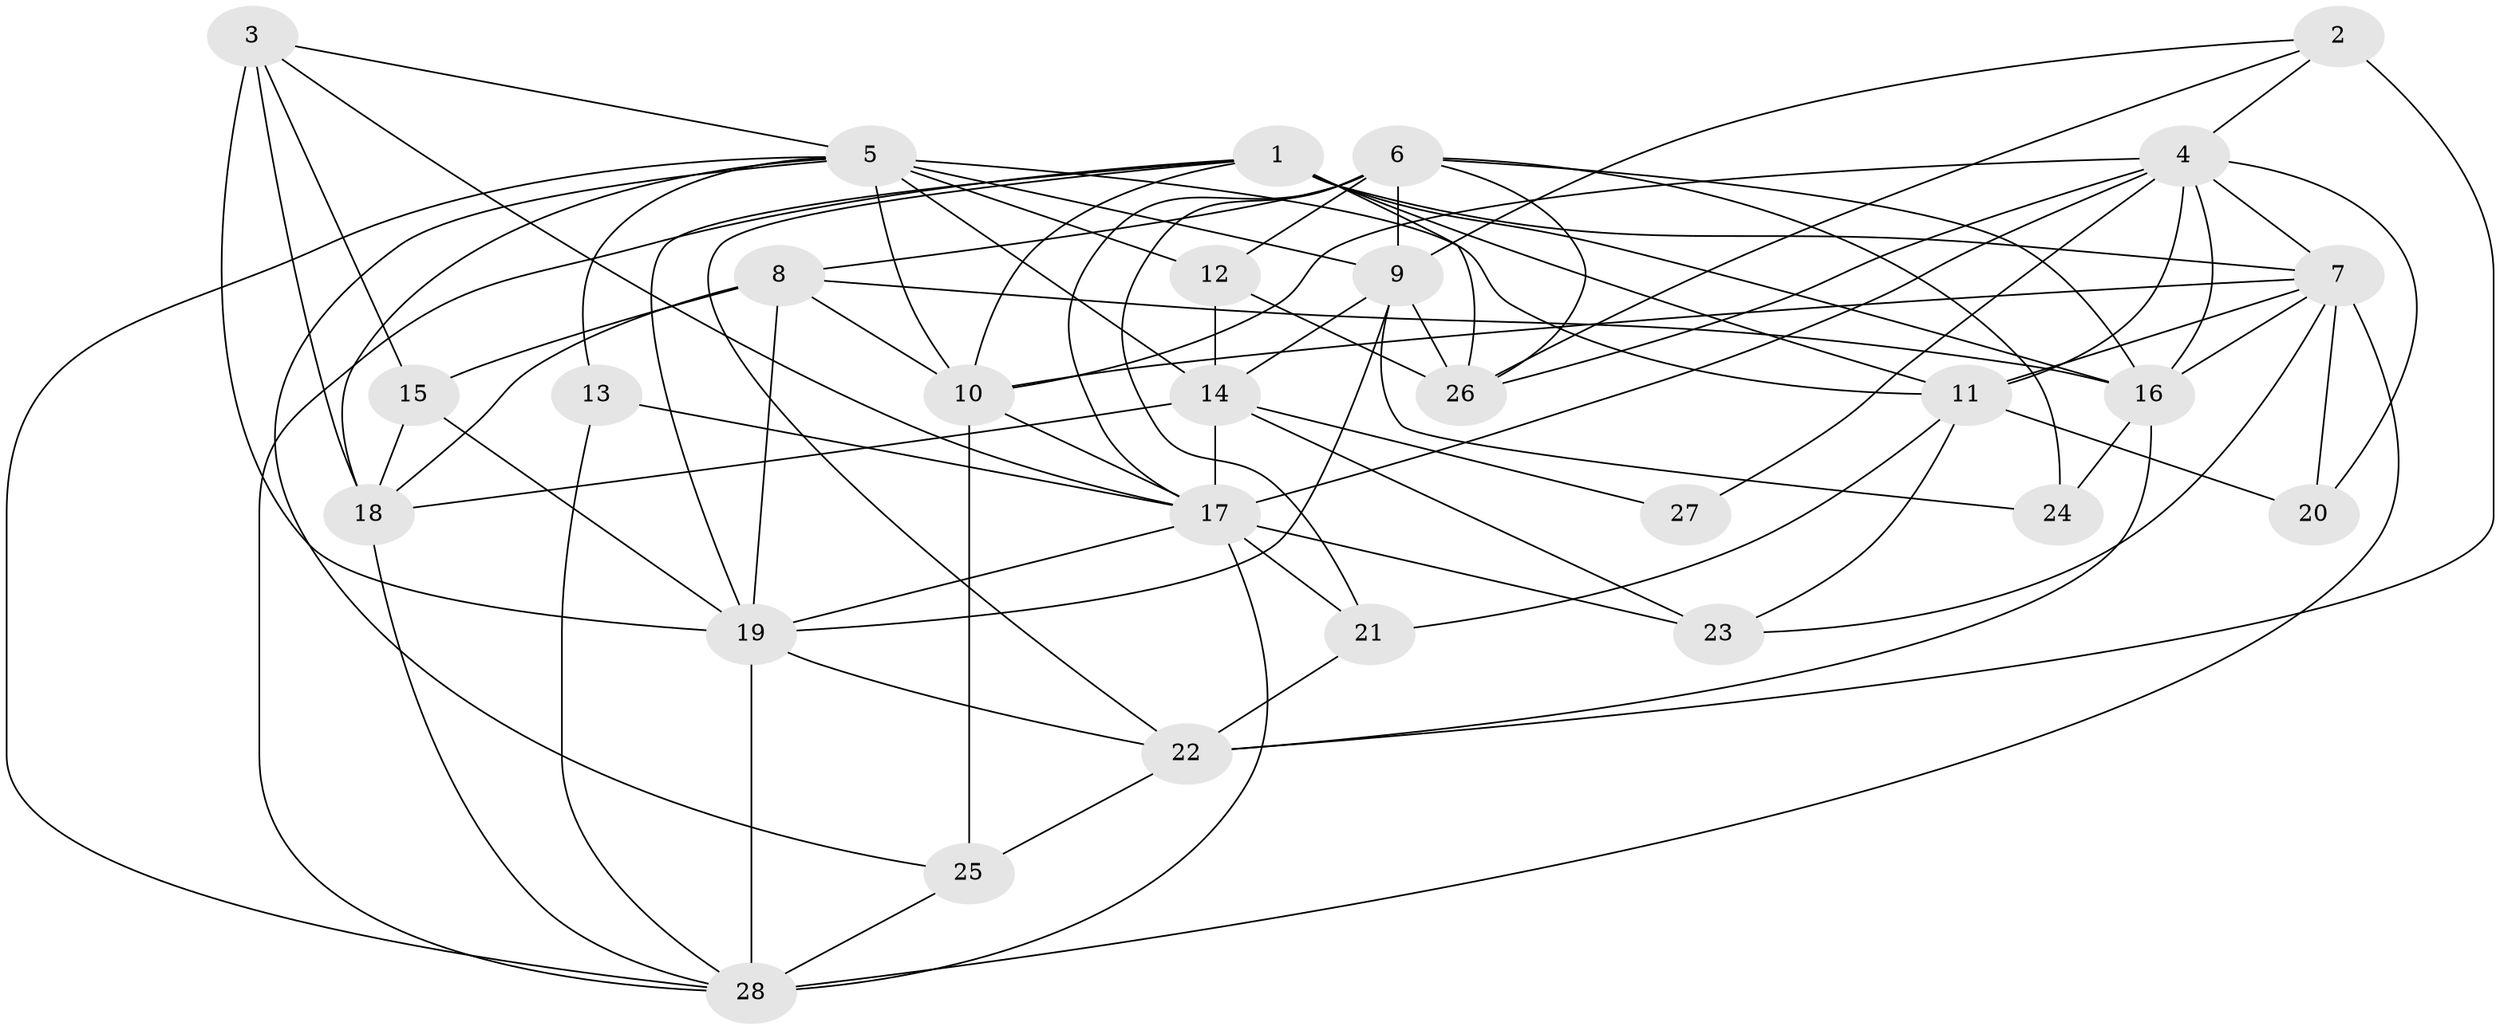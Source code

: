 // original degree distribution, {7: 0.03488372093023256, 3: 0.3372093023255814, 2: 0.11627906976744186, 5: 0.23255813953488372, 6: 0.06976744186046512, 4: 0.18604651162790697, 8: 0.023255813953488372}
// Generated by graph-tools (version 1.1) at 2025/50/03/04/25 22:50:45]
// undirected, 28 vertices, 84 edges
graph export_dot {
  node [color=gray90,style=filled];
  1;
  2;
  3;
  4;
  5;
  6;
  7;
  8;
  9;
  10;
  11;
  12;
  13;
  14;
  15;
  16;
  17;
  18;
  19;
  20;
  21;
  22;
  23;
  24;
  25;
  26;
  27;
  28;
  1 -- 7 [weight=2.0];
  1 -- 10 [weight=1.0];
  1 -- 11 [weight=1.0];
  1 -- 16 [weight=1.0];
  1 -- 19 [weight=1.0];
  1 -- 22 [weight=1.0];
  1 -- 26 [weight=1.0];
  1 -- 28 [weight=1.0];
  2 -- 4 [weight=2.0];
  2 -- 9 [weight=2.0];
  2 -- 22 [weight=5.0];
  2 -- 26 [weight=1.0];
  3 -- 5 [weight=1.0];
  3 -- 15 [weight=1.0];
  3 -- 17 [weight=1.0];
  3 -- 18 [weight=2.0];
  3 -- 19 [weight=1.0];
  4 -- 7 [weight=1.0];
  4 -- 10 [weight=1.0];
  4 -- 11 [weight=1.0];
  4 -- 16 [weight=2.0];
  4 -- 17 [weight=3.0];
  4 -- 20 [weight=1.0];
  4 -- 26 [weight=1.0];
  4 -- 27 [weight=1.0];
  5 -- 9 [weight=1.0];
  5 -- 10 [weight=2.0];
  5 -- 11 [weight=1.0];
  5 -- 12 [weight=4.0];
  5 -- 13 [weight=1.0];
  5 -- 14 [weight=1.0];
  5 -- 18 [weight=2.0];
  5 -- 25 [weight=1.0];
  5 -- 28 [weight=1.0];
  6 -- 8 [weight=1.0];
  6 -- 9 [weight=2.0];
  6 -- 12 [weight=1.0];
  6 -- 16 [weight=1.0];
  6 -- 17 [weight=1.0];
  6 -- 21 [weight=1.0];
  6 -- 24 [weight=1.0];
  6 -- 26 [weight=1.0];
  7 -- 10 [weight=1.0];
  7 -- 11 [weight=1.0];
  7 -- 16 [weight=1.0];
  7 -- 20 [weight=1.0];
  7 -- 23 [weight=1.0];
  7 -- 28 [weight=2.0];
  8 -- 10 [weight=1.0];
  8 -- 15 [weight=1.0];
  8 -- 16 [weight=1.0];
  8 -- 18 [weight=1.0];
  8 -- 19 [weight=2.0];
  9 -- 14 [weight=2.0];
  9 -- 19 [weight=2.0];
  9 -- 24 [weight=1.0];
  9 -- 26 [weight=3.0];
  10 -- 17 [weight=1.0];
  10 -- 25 [weight=2.0];
  11 -- 20 [weight=1.0];
  11 -- 21 [weight=1.0];
  11 -- 23 [weight=1.0];
  12 -- 14 [weight=1.0];
  12 -- 26 [weight=4.0];
  13 -- 17 [weight=1.0];
  13 -- 28 [weight=1.0];
  14 -- 17 [weight=2.0];
  14 -- 18 [weight=1.0];
  14 -- 23 [weight=1.0];
  14 -- 27 [weight=1.0];
  15 -- 18 [weight=1.0];
  15 -- 19 [weight=1.0];
  16 -- 22 [weight=1.0];
  16 -- 24 [weight=1.0];
  17 -- 19 [weight=2.0];
  17 -- 21 [weight=2.0];
  17 -- 23 [weight=1.0];
  17 -- 28 [weight=1.0];
  18 -- 28 [weight=1.0];
  19 -- 22 [weight=1.0];
  19 -- 28 [weight=1.0];
  21 -- 22 [weight=1.0];
  22 -- 25 [weight=1.0];
  25 -- 28 [weight=1.0];
}
